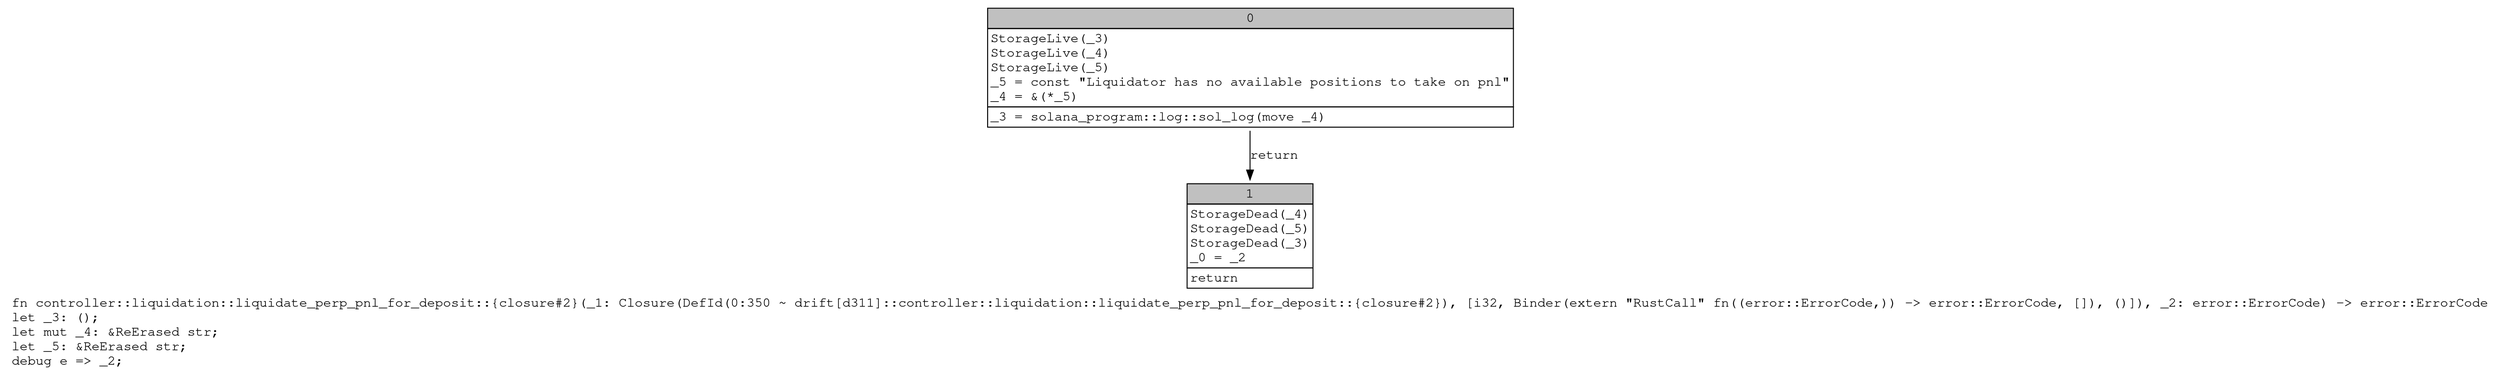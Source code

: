 digraph Mir_0_350 {
    graph [fontname="Courier, monospace"];
    node [fontname="Courier, monospace"];
    edge [fontname="Courier, monospace"];
    label=<fn controller::liquidation::liquidate_perp_pnl_for_deposit::{closure#2}(_1: Closure(DefId(0:350 ~ drift[d311]::controller::liquidation::liquidate_perp_pnl_for_deposit::{closure#2}), [i32, Binder(extern &quot;RustCall&quot; fn((error::ErrorCode,)) -&gt; error::ErrorCode, []), ()]), _2: error::ErrorCode) -&gt; error::ErrorCode<br align="left"/>let _3: ();<br align="left"/>let mut _4: &amp;ReErased str;<br align="left"/>let _5: &amp;ReErased str;<br align="left"/>debug e =&gt; _2;<br align="left"/>>;
    bb0__0_350 [shape="none", label=<<table border="0" cellborder="1" cellspacing="0"><tr><td bgcolor="gray" align="center" colspan="1">0</td></tr><tr><td align="left" balign="left">StorageLive(_3)<br/>StorageLive(_4)<br/>StorageLive(_5)<br/>_5 = const &quot;Liquidator has no available positions to take on pnl&quot;<br/>_4 = &amp;(*_5)<br/></td></tr><tr><td align="left">_3 = solana_program::log::sol_log(move _4)</td></tr></table>>];
    bb1__0_350 [shape="none", label=<<table border="0" cellborder="1" cellspacing="0"><tr><td bgcolor="gray" align="center" colspan="1">1</td></tr><tr><td align="left" balign="left">StorageDead(_4)<br/>StorageDead(_5)<br/>StorageDead(_3)<br/>_0 = _2<br/></td></tr><tr><td align="left">return</td></tr></table>>];
    bb0__0_350 -> bb1__0_350 [label="return"];
}
